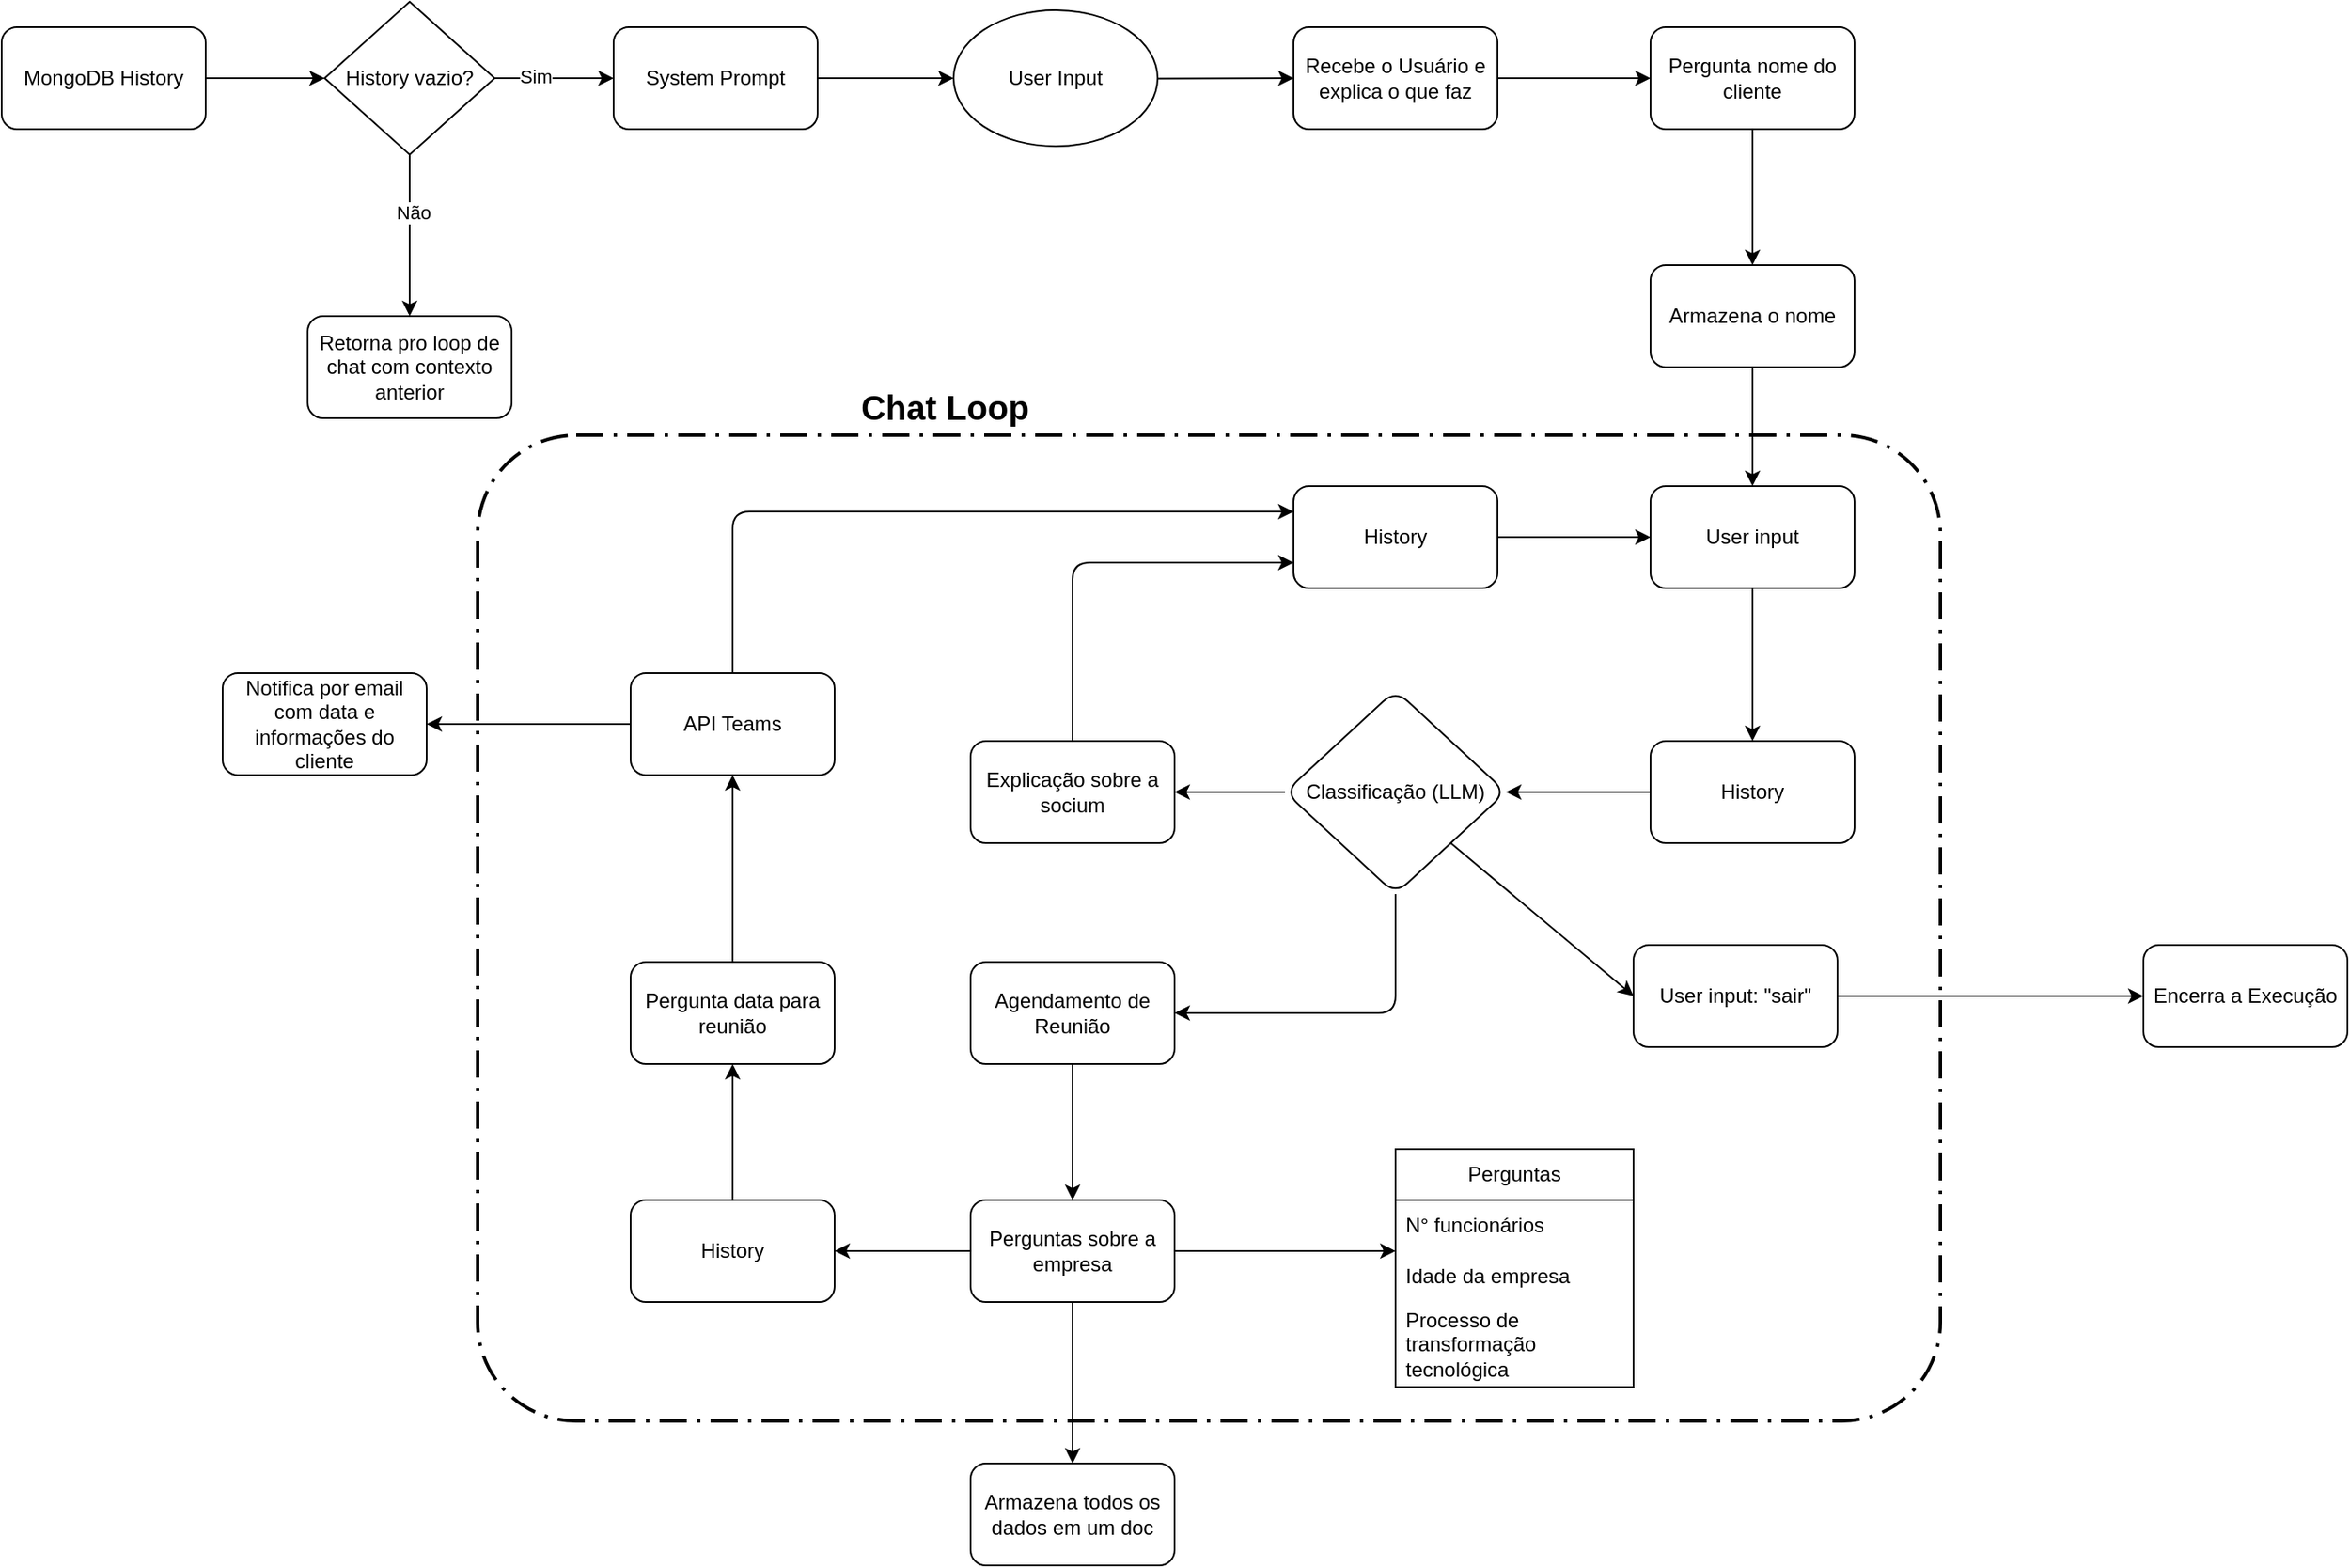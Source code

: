 <mxfile>
    <diagram id="QcJow2Y73pdRIlmZuyxi" name="Página-1">
        <mxGraphModel dx="2004" dy="786" grid="1" gridSize="10" guides="1" tooltips="1" connect="1" arrows="1" fold="1" page="1" pageScale="1" pageWidth="827" pageHeight="1169" math="0" shadow="0">
            <root>
                <mxCell id="0"/>
                <mxCell id="1" parent="0"/>
                <mxCell id="9" value="" style="edgeStyle=none;html=1;" parent="1" source="3" target="7" edge="1">
                    <mxGeometry relative="1" as="geometry"/>
                </mxCell>
                <mxCell id="3" value="MongoDB History" style="rounded=1;whiteSpace=wrap;html=1;" parent="1" vertex="1">
                    <mxGeometry x="90" y="145" width="120" height="60" as="geometry"/>
                </mxCell>
                <mxCell id="19" value="" style="edgeStyle=none;html=1;" parent="1" source="5" target="18" edge="1">
                    <mxGeometry relative="1" as="geometry"/>
                </mxCell>
                <mxCell id="5" value="System Prompt" style="rounded=1;whiteSpace=wrap;html=1;" parent="1" vertex="1">
                    <mxGeometry x="450" y="145" width="120" height="60" as="geometry"/>
                </mxCell>
                <mxCell id="10" value="" style="edgeStyle=none;html=1;" parent="1" source="7" target="5" edge="1">
                    <mxGeometry relative="1" as="geometry"/>
                </mxCell>
                <mxCell id="16" value="Sim" style="edgeLabel;html=1;align=center;verticalAlign=middle;resizable=0;points=[];" parent="10" vertex="1" connectable="0">
                    <mxGeometry x="-0.314" y="1" relative="1" as="geometry">
                        <mxPoint as="offset"/>
                    </mxGeometry>
                </mxCell>
                <mxCell id="13" value="" style="edgeStyle=none;html=1;" parent="1" source="7" target="12" edge="1">
                    <mxGeometry relative="1" as="geometry"/>
                </mxCell>
                <mxCell id="15" value="Não" style="edgeLabel;html=1;align=center;verticalAlign=middle;resizable=0;points=[];" parent="13" vertex="1" connectable="0">
                    <mxGeometry x="-0.288" y="2" relative="1" as="geometry">
                        <mxPoint as="offset"/>
                    </mxGeometry>
                </mxCell>
                <mxCell id="7" value="History vazio?" style="rhombus;whiteSpace=wrap;html=1;" parent="1" vertex="1">
                    <mxGeometry x="280" y="130" width="100" height="90" as="geometry"/>
                </mxCell>
                <mxCell id="12" value="Retorna pro loop de chat com contexto anterior" style="rounded=1;whiteSpace=wrap;html=1;" parent="1" vertex="1">
                    <mxGeometry x="270" y="315" width="120" height="60" as="geometry"/>
                </mxCell>
                <mxCell id="23" value="" style="edgeStyle=none;html=1;" parent="1" source="18" target="22" edge="1">
                    <mxGeometry relative="1" as="geometry"/>
                </mxCell>
                <mxCell id="18" value="User Input" style="ellipse;whiteSpace=wrap;html=1;" parent="1" vertex="1">
                    <mxGeometry x="650" y="135" width="120" height="80" as="geometry"/>
                </mxCell>
                <mxCell id="25" value="" style="edgeStyle=none;html=1;" parent="1" source="22" target="24" edge="1">
                    <mxGeometry relative="1" as="geometry"/>
                </mxCell>
                <mxCell id="22" value="Recebe o Usuário e explica o que faz" style="rounded=1;whiteSpace=wrap;html=1;" parent="1" vertex="1">
                    <mxGeometry x="850" y="145" width="120" height="60" as="geometry"/>
                </mxCell>
                <mxCell id="37" value="" style="edgeStyle=none;html=1;" parent="1" source="24" target="36" edge="1">
                    <mxGeometry relative="1" as="geometry"/>
                </mxCell>
                <mxCell id="24" value="Pergunta nome do cliente" style="whiteSpace=wrap;html=1;rounded=1;" parent="1" vertex="1">
                    <mxGeometry x="1060" y="145" width="120" height="60" as="geometry"/>
                </mxCell>
                <mxCell id="48" value="" style="edgeStyle=none;html=1;" parent="1" source="36" target="47" edge="1">
                    <mxGeometry relative="1" as="geometry"/>
                </mxCell>
                <mxCell id="36" value="Armazena o nome" style="whiteSpace=wrap;html=1;rounded=1;" parent="1" vertex="1">
                    <mxGeometry x="1060" y="285" width="120" height="60" as="geometry"/>
                </mxCell>
                <mxCell id="40" value="" style="rounded=1;arcSize=10;dashed=1;fillColor=none;gradientColor=none;dashPattern=8 3 1 3;strokeWidth=2;" parent="1" vertex="1">
                    <mxGeometry x="370" y="385" width="860.5" height="580" as="geometry"/>
                </mxCell>
                <mxCell id="41" value="Chat Loop" style="text;html=1;align=center;verticalAlign=middle;whiteSpace=wrap;rounded=0;fontSize=20;fontStyle=1" parent="1" vertex="1">
                    <mxGeometry x="580" y="335" width="130" height="65" as="geometry"/>
                </mxCell>
                <mxCell id="58" value="" style="edgeStyle=none;html=1;" parent="1" source="47" target="57" edge="1">
                    <mxGeometry relative="1" as="geometry"/>
                </mxCell>
                <mxCell id="47" value="User input" style="rounded=1;whiteSpace=wrap;html=1;" parent="1" vertex="1">
                    <mxGeometry x="1060" y="415" width="120" height="60" as="geometry"/>
                </mxCell>
                <mxCell id="52" value="" style="edgeStyle=none;html=1;" parent="1" source="49" target="51" edge="1">
                    <mxGeometry relative="1" as="geometry"/>
                </mxCell>
                <mxCell id="54" value="" style="edgeStyle=none;html=1;" parent="1" source="49" target="53" edge="1">
                    <mxGeometry relative="1" as="geometry">
                        <Array as="points">
                            <mxPoint x="910" y="725"/>
                        </Array>
                    </mxGeometry>
                </mxCell>
                <mxCell id="72" style="edgeStyle=none;html=1;exitX=1;exitY=1;exitDx=0;exitDy=0;entryX=0;entryY=0.5;entryDx=0;entryDy=0;" parent="1" source="49" target="71" edge="1">
                    <mxGeometry relative="1" as="geometry"/>
                </mxCell>
                <mxCell id="49" value="Classificação (LLM)" style="rhombus;whiteSpace=wrap;html=1;rounded=1;" parent="1" vertex="1">
                    <mxGeometry x="845" y="535" width="130" height="120" as="geometry"/>
                </mxCell>
                <mxCell id="61" value="" style="edgeStyle=none;html=1;entryX=0;entryY=0.75;entryDx=0;entryDy=0;" parent="1" source="51" target="60" edge="1">
                    <mxGeometry relative="1" as="geometry">
                        <Array as="points">
                            <mxPoint x="720" y="460"/>
                        </Array>
                    </mxGeometry>
                </mxCell>
                <mxCell id="51" value="Explicação sobre a socium" style="whiteSpace=wrap;html=1;rounded=1;" parent="1" vertex="1">
                    <mxGeometry x="660" y="565" width="120" height="60" as="geometry"/>
                </mxCell>
                <mxCell id="79" value="" style="edgeStyle=none;html=1;" edge="1" parent="1" source="53" target="78">
                    <mxGeometry relative="1" as="geometry"/>
                </mxCell>
                <mxCell id="53" value="Agendamento de Reunião" style="whiteSpace=wrap;html=1;rounded=1;" parent="1" vertex="1">
                    <mxGeometry x="660" y="695" width="120" height="60" as="geometry"/>
                </mxCell>
                <mxCell id="59" value="" style="edgeStyle=none;html=1;" parent="1" source="57" target="49" edge="1">
                    <mxGeometry relative="1" as="geometry"/>
                </mxCell>
                <mxCell id="57" value="History" style="whiteSpace=wrap;html=1;rounded=1;" parent="1" vertex="1">
                    <mxGeometry x="1060" y="565" width="120" height="60" as="geometry"/>
                </mxCell>
                <mxCell id="62" value="" style="edgeStyle=none;html=1;" parent="1" source="60" target="47" edge="1">
                    <mxGeometry relative="1" as="geometry"/>
                </mxCell>
                <mxCell id="60" value="History" style="whiteSpace=wrap;html=1;rounded=1;" parent="1" vertex="1">
                    <mxGeometry x="850" y="415" width="120" height="60" as="geometry"/>
                </mxCell>
                <mxCell id="70" style="edgeStyle=none;html=1;entryX=0;entryY=0.25;entryDx=0;entryDy=0;" parent="1" source="65" target="60" edge="1">
                    <mxGeometry relative="1" as="geometry">
                        <Array as="points">
                            <mxPoint x="520" y="430"/>
                        </Array>
                    </mxGeometry>
                </mxCell>
                <mxCell id="76" value="" style="edgeStyle=none;html=1;" parent="1" source="65" target="75" edge="1">
                    <mxGeometry relative="1" as="geometry"/>
                </mxCell>
                <mxCell id="65" value="API Teams" style="rounded=1;whiteSpace=wrap;html=1;" parent="1" vertex="1">
                    <mxGeometry x="460" y="525" width="120" height="60" as="geometry"/>
                </mxCell>
                <mxCell id="68" value="" style="edgeStyle=none;html=1;" parent="1" source="66" target="65" edge="1">
                    <mxGeometry relative="1" as="geometry"/>
                </mxCell>
                <mxCell id="66" value="Pergunta data para reunião" style="whiteSpace=wrap;html=1;rounded=1;" parent="1" vertex="1">
                    <mxGeometry x="460" y="695" width="120" height="60" as="geometry"/>
                </mxCell>
                <mxCell id="74" value="" style="edgeStyle=none;html=1;" parent="1" source="71" target="73" edge="1">
                    <mxGeometry relative="1" as="geometry"/>
                </mxCell>
                <mxCell id="71" value="User input: &quot;sair&quot;" style="rounded=1;whiteSpace=wrap;html=1;" parent="1" vertex="1">
                    <mxGeometry x="1050" y="685" width="120" height="60" as="geometry"/>
                </mxCell>
                <mxCell id="73" value="Encerra a Execução" style="whiteSpace=wrap;html=1;rounded=1;" parent="1" vertex="1">
                    <mxGeometry x="1350" y="685" width="120" height="60" as="geometry"/>
                </mxCell>
                <mxCell id="75" value="Notifica por email com data e informações do cliente" style="whiteSpace=wrap;html=1;rounded=1;" parent="1" vertex="1">
                    <mxGeometry x="220" y="525" width="120" height="60" as="geometry"/>
                </mxCell>
                <mxCell id="85" style="edgeStyle=none;html=1;exitX=1;exitY=0.5;exitDx=0;exitDy=0;entryX=0;entryY=0;entryDx=0;entryDy=0;entryPerimeter=0;" edge="1" parent="1" source="78" target="82">
                    <mxGeometry relative="1" as="geometry"/>
                </mxCell>
                <mxCell id="87" value="" style="edgeStyle=none;html=1;" edge="1" parent="1" source="78" target="86">
                    <mxGeometry relative="1" as="geometry"/>
                </mxCell>
                <mxCell id="89" value="" style="edgeStyle=none;html=1;" edge="1" parent="1" source="78" target="88">
                    <mxGeometry relative="1" as="geometry"/>
                </mxCell>
                <mxCell id="78" value="Perguntas sobre a empresa" style="whiteSpace=wrap;html=1;rounded=1;" vertex="1" parent="1">
                    <mxGeometry x="660" y="835" width="120" height="60" as="geometry"/>
                </mxCell>
                <mxCell id="80" value="Perguntas" style="swimlane;fontStyle=0;childLayout=stackLayout;horizontal=1;startSize=30;horizontalStack=0;resizeParent=1;resizeParentMax=0;resizeLast=0;collapsible=1;marginBottom=0;whiteSpace=wrap;html=1;" vertex="1" parent="1">
                    <mxGeometry x="910" y="805" width="140" height="140" as="geometry"/>
                </mxCell>
                <mxCell id="81" value="N° funcionários" style="text;strokeColor=none;fillColor=none;align=left;verticalAlign=middle;spacingLeft=4;spacingRight=4;overflow=hidden;points=[[0,0.5],[1,0.5]];portConstraint=eastwest;rotatable=0;whiteSpace=wrap;html=1;" vertex="1" parent="80">
                    <mxGeometry y="30" width="140" height="30" as="geometry"/>
                </mxCell>
                <mxCell id="82" value="Idade da empresa" style="text;strokeColor=none;fillColor=none;align=left;verticalAlign=middle;spacingLeft=4;spacingRight=4;overflow=hidden;points=[[0,0.5],[1,0.5]];portConstraint=eastwest;rotatable=0;whiteSpace=wrap;html=1;" vertex="1" parent="80">
                    <mxGeometry y="60" width="140" height="30" as="geometry"/>
                </mxCell>
                <mxCell id="83" value="Processo de transformação tecnológica" style="text;strokeColor=none;fillColor=none;align=left;verticalAlign=middle;spacingLeft=4;spacingRight=4;overflow=hidden;points=[[0,0.5],[1,0.5]];portConstraint=eastwest;rotatable=0;whiteSpace=wrap;html=1;" vertex="1" parent="80">
                    <mxGeometry y="90" width="140" height="50" as="geometry"/>
                </mxCell>
                <mxCell id="90" value="" style="edgeStyle=none;html=1;" edge="1" parent="1" source="86" target="66">
                    <mxGeometry relative="1" as="geometry"/>
                </mxCell>
                <mxCell id="86" value="History" style="whiteSpace=wrap;html=1;rounded=1;" vertex="1" parent="1">
                    <mxGeometry x="460" y="835" width="120" height="60" as="geometry"/>
                </mxCell>
                <mxCell id="88" value="Armazena todos os dados em um doc" style="whiteSpace=wrap;html=1;rounded=1;" vertex="1" parent="1">
                    <mxGeometry x="660" y="990" width="120" height="60" as="geometry"/>
                </mxCell>
            </root>
        </mxGraphModel>
    </diagram>
</mxfile>